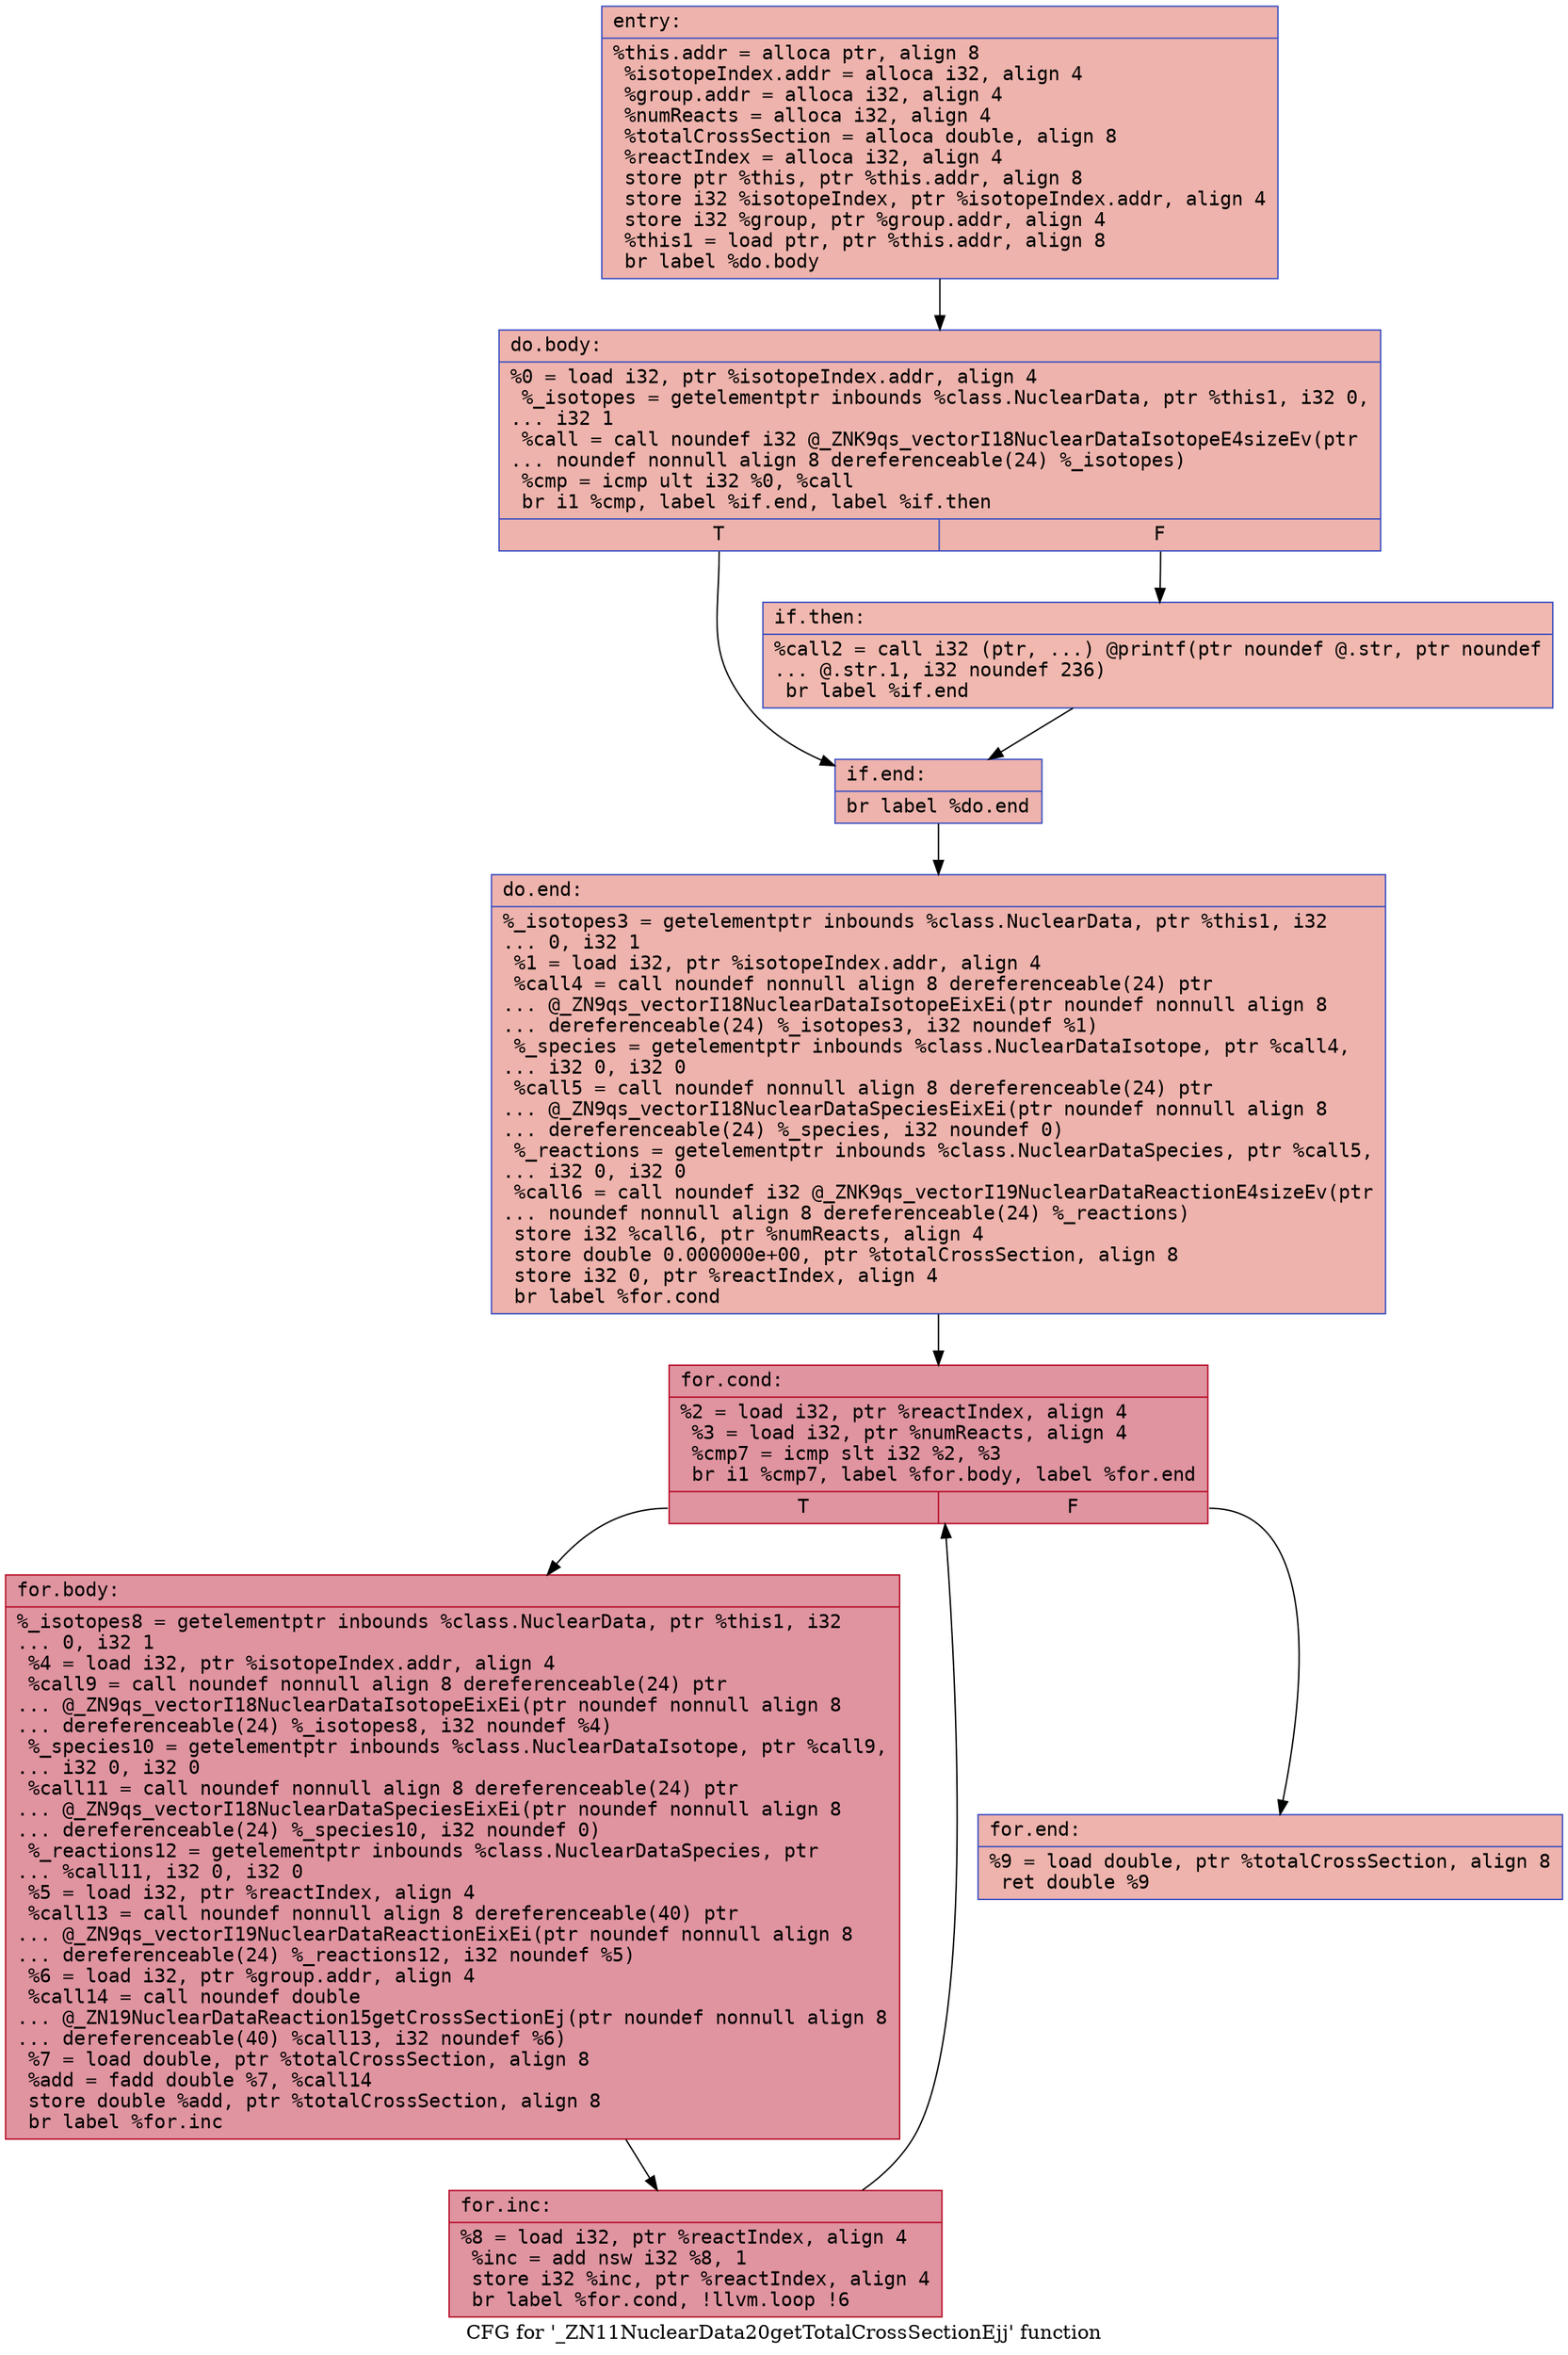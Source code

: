 digraph "CFG for '_ZN11NuclearData20getTotalCrossSectionEjj' function" {
	label="CFG for '_ZN11NuclearData20getTotalCrossSectionEjj' function";

	Node0x55cf63409db0 [shape=record,color="#3d50c3ff", style=filled, fillcolor="#d6524470" fontname="Courier",label="{entry:\l|  %this.addr = alloca ptr, align 8\l  %isotopeIndex.addr = alloca i32, align 4\l  %group.addr = alloca i32, align 4\l  %numReacts = alloca i32, align 4\l  %totalCrossSection = alloca double, align 8\l  %reactIndex = alloca i32, align 4\l  store ptr %this, ptr %this.addr, align 8\l  store i32 %isotopeIndex, ptr %isotopeIndex.addr, align 4\l  store i32 %group, ptr %group.addr, align 4\l  %this1 = load ptr, ptr %this.addr, align 8\l  br label %do.body\l}"];
	Node0x55cf63409db0 -> Node0x55cf6340a500[tooltip="entry -> do.body\nProbability 100.00%" ];
	Node0x55cf6340a500 [shape=record,color="#3d50c3ff", style=filled, fillcolor="#d6524470" fontname="Courier",label="{do.body:\l|  %0 = load i32, ptr %isotopeIndex.addr, align 4\l  %_isotopes = getelementptr inbounds %class.NuclearData, ptr %this1, i32 0,\l... i32 1\l  %call = call noundef i32 @_ZNK9qs_vectorI18NuclearDataIsotopeE4sizeEv(ptr\l... noundef nonnull align 8 dereferenceable(24) %_isotopes)\l  %cmp = icmp ult i32 %0, %call\l  br i1 %cmp, label %if.end, label %if.then\l|{<s0>T|<s1>F}}"];
	Node0x55cf6340a500:s0 -> Node0x55cf6340aac0[tooltip="do.body -> if.end\nProbability 50.00%" ];
	Node0x55cf6340a500:s1 -> Node0x55cf6340ab30[tooltip="do.body -> if.then\nProbability 50.00%" ];
	Node0x55cf6340ab30 [shape=record,color="#3d50c3ff", style=filled, fillcolor="#dc5d4a70" fontname="Courier",label="{if.then:\l|  %call2 = call i32 (ptr, ...) @printf(ptr noundef @.str, ptr noundef\l... @.str.1, i32 noundef 236)\l  br label %if.end\l}"];
	Node0x55cf6340ab30 -> Node0x55cf6340aac0[tooltip="if.then -> if.end\nProbability 100.00%" ];
	Node0x55cf6340aac0 [shape=record,color="#3d50c3ff", style=filled, fillcolor="#d6524470" fontname="Courier",label="{if.end:\l|  br label %do.end\l}"];
	Node0x55cf6340aac0 -> Node0x55cf6340ad30[tooltip="if.end -> do.end\nProbability 100.00%" ];
	Node0x55cf6340ad30 [shape=record,color="#3d50c3ff", style=filled, fillcolor="#d6524470" fontname="Courier",label="{do.end:\l|  %_isotopes3 = getelementptr inbounds %class.NuclearData, ptr %this1, i32\l... 0, i32 1\l  %1 = load i32, ptr %isotopeIndex.addr, align 4\l  %call4 = call noundef nonnull align 8 dereferenceable(24) ptr\l... @_ZN9qs_vectorI18NuclearDataIsotopeEixEi(ptr noundef nonnull align 8\l... dereferenceable(24) %_isotopes3, i32 noundef %1)\l  %_species = getelementptr inbounds %class.NuclearDataIsotope, ptr %call4,\l... i32 0, i32 0\l  %call5 = call noundef nonnull align 8 dereferenceable(24) ptr\l... @_ZN9qs_vectorI18NuclearDataSpeciesEixEi(ptr noundef nonnull align 8\l... dereferenceable(24) %_species, i32 noundef 0)\l  %_reactions = getelementptr inbounds %class.NuclearDataSpecies, ptr %call5,\l... i32 0, i32 0\l  %call6 = call noundef i32 @_ZNK9qs_vectorI19NuclearDataReactionE4sizeEv(ptr\l... noundef nonnull align 8 dereferenceable(24) %_reactions)\l  store i32 %call6, ptr %numReacts, align 4\l  store double 0.000000e+00, ptr %totalCrossSection, align 8\l  store i32 0, ptr %reactIndex, align 4\l  br label %for.cond\l}"];
	Node0x55cf6340ad30 -> Node0x55cf6340b860[tooltip="do.end -> for.cond\nProbability 100.00%" ];
	Node0x55cf6340b860 [shape=record,color="#b70d28ff", style=filled, fillcolor="#b70d2870" fontname="Courier",label="{for.cond:\l|  %2 = load i32, ptr %reactIndex, align 4\l  %3 = load i32, ptr %numReacts, align 4\l  %cmp7 = icmp slt i32 %2, %3\l  br i1 %cmp7, label %for.body, label %for.end\l|{<s0>T|<s1>F}}"];
	Node0x55cf6340b860:s0 -> Node0x55cf6340bad0[tooltip="for.cond -> for.body\nProbability 96.88%" ];
	Node0x55cf6340b860:s1 -> Node0x55cf6340bb20[tooltip="for.cond -> for.end\nProbability 3.12%" ];
	Node0x55cf6340bad0 [shape=record,color="#b70d28ff", style=filled, fillcolor="#b70d2870" fontname="Courier",label="{for.body:\l|  %_isotopes8 = getelementptr inbounds %class.NuclearData, ptr %this1, i32\l... 0, i32 1\l  %4 = load i32, ptr %isotopeIndex.addr, align 4\l  %call9 = call noundef nonnull align 8 dereferenceable(24) ptr\l... @_ZN9qs_vectorI18NuclearDataIsotopeEixEi(ptr noundef nonnull align 8\l... dereferenceable(24) %_isotopes8, i32 noundef %4)\l  %_species10 = getelementptr inbounds %class.NuclearDataIsotope, ptr %call9,\l... i32 0, i32 0\l  %call11 = call noundef nonnull align 8 dereferenceable(24) ptr\l... @_ZN9qs_vectorI18NuclearDataSpeciesEixEi(ptr noundef nonnull align 8\l... dereferenceable(24) %_species10, i32 noundef 0)\l  %_reactions12 = getelementptr inbounds %class.NuclearDataSpecies, ptr\l... %call11, i32 0, i32 0\l  %5 = load i32, ptr %reactIndex, align 4\l  %call13 = call noundef nonnull align 8 dereferenceable(40) ptr\l... @_ZN9qs_vectorI19NuclearDataReactionEixEi(ptr noundef nonnull align 8\l... dereferenceable(24) %_reactions12, i32 noundef %5)\l  %6 = load i32, ptr %group.addr, align 4\l  %call14 = call noundef double\l... @_ZN19NuclearDataReaction15getCrossSectionEj(ptr noundef nonnull align 8\l... dereferenceable(40) %call13, i32 noundef %6)\l  %7 = load double, ptr %totalCrossSection, align 8\l  %add = fadd double %7, %call14\l  store double %add, ptr %totalCrossSection, align 8\l  br label %for.inc\l}"];
	Node0x55cf6340bad0 -> Node0x55cf633ea870[tooltip="for.body -> for.inc\nProbability 100.00%" ];
	Node0x55cf633ea870 [shape=record,color="#b70d28ff", style=filled, fillcolor="#b70d2870" fontname="Courier",label="{for.inc:\l|  %8 = load i32, ptr %reactIndex, align 4\l  %inc = add nsw i32 %8, 1\l  store i32 %inc, ptr %reactIndex, align 4\l  br label %for.cond, !llvm.loop !6\l}"];
	Node0x55cf633ea870 -> Node0x55cf6340b860[tooltip="for.inc -> for.cond\nProbability 100.00%" ];
	Node0x55cf6340bb20 [shape=record,color="#3d50c3ff", style=filled, fillcolor="#d6524470" fontname="Courier",label="{for.end:\l|  %9 = load double, ptr %totalCrossSection, align 8\l  ret double %9\l}"];
}
